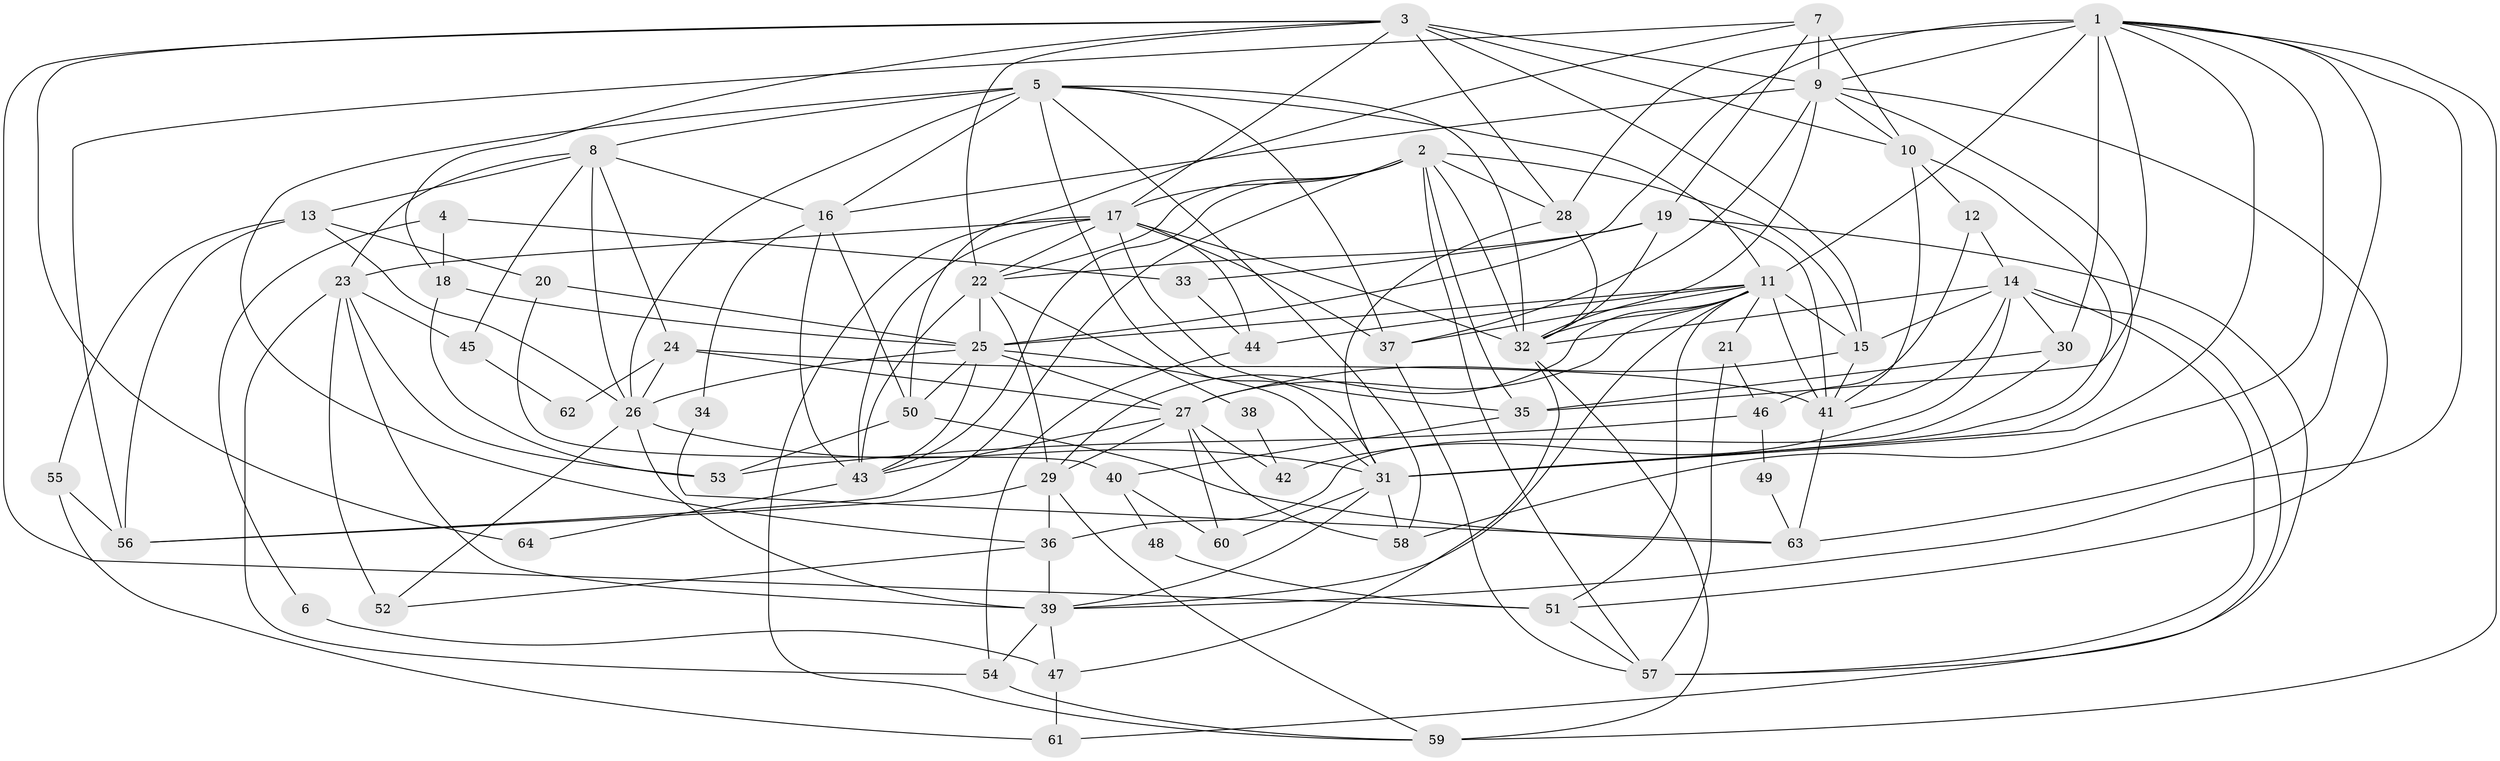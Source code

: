 // original degree distribution, {3: 0.2578125, 4: 0.3125, 6: 0.1015625, 2: 0.1171875, 5: 0.1796875, 9: 0.0078125, 7: 0.0234375}
// Generated by graph-tools (version 1.1) at 2025/36/03/09/25 02:36:23]
// undirected, 64 vertices, 174 edges
graph export_dot {
graph [start="1"]
  node [color=gray90,style=filled];
  1;
  2;
  3;
  4;
  5;
  6;
  7;
  8;
  9;
  10;
  11;
  12;
  13;
  14;
  15;
  16;
  17;
  18;
  19;
  20;
  21;
  22;
  23;
  24;
  25;
  26;
  27;
  28;
  29;
  30;
  31;
  32;
  33;
  34;
  35;
  36;
  37;
  38;
  39;
  40;
  41;
  42;
  43;
  44;
  45;
  46;
  47;
  48;
  49;
  50;
  51;
  52;
  53;
  54;
  55;
  56;
  57;
  58;
  59;
  60;
  61;
  62;
  63;
  64;
  1 -- 9 [weight=1.0];
  1 -- 11 [weight=1.0];
  1 -- 25 [weight=2.0];
  1 -- 28 [weight=3.0];
  1 -- 30 [weight=1.0];
  1 -- 31 [weight=1.0];
  1 -- 35 [weight=1.0];
  1 -- 39 [weight=1.0];
  1 -- 58 [weight=1.0];
  1 -- 59 [weight=2.0];
  1 -- 63 [weight=1.0];
  2 -- 15 [weight=1.0];
  2 -- 17 [weight=2.0];
  2 -- 22 [weight=1.0];
  2 -- 28 [weight=1.0];
  2 -- 32 [weight=1.0];
  2 -- 35 [weight=1.0];
  2 -- 43 [weight=1.0];
  2 -- 56 [weight=1.0];
  2 -- 57 [weight=1.0];
  3 -- 9 [weight=1.0];
  3 -- 10 [weight=1.0];
  3 -- 15 [weight=1.0];
  3 -- 17 [weight=1.0];
  3 -- 18 [weight=1.0];
  3 -- 22 [weight=1.0];
  3 -- 28 [weight=2.0];
  3 -- 51 [weight=1.0];
  3 -- 64 [weight=1.0];
  4 -- 6 [weight=1.0];
  4 -- 18 [weight=1.0];
  4 -- 33 [weight=1.0];
  5 -- 8 [weight=1.0];
  5 -- 11 [weight=2.0];
  5 -- 16 [weight=1.0];
  5 -- 26 [weight=1.0];
  5 -- 31 [weight=1.0];
  5 -- 32 [weight=1.0];
  5 -- 36 [weight=1.0];
  5 -- 37 [weight=1.0];
  5 -- 58 [weight=1.0];
  6 -- 47 [weight=1.0];
  7 -- 9 [weight=3.0];
  7 -- 10 [weight=1.0];
  7 -- 19 [weight=1.0];
  7 -- 50 [weight=1.0];
  7 -- 56 [weight=1.0];
  8 -- 13 [weight=1.0];
  8 -- 16 [weight=1.0];
  8 -- 23 [weight=1.0];
  8 -- 24 [weight=1.0];
  8 -- 26 [weight=1.0];
  8 -- 45 [weight=1.0];
  9 -- 10 [weight=1.0];
  9 -- 16 [weight=1.0];
  9 -- 31 [weight=2.0];
  9 -- 32 [weight=1.0];
  9 -- 37 [weight=1.0];
  9 -- 51 [weight=1.0];
  10 -- 12 [weight=1.0];
  10 -- 31 [weight=1.0];
  10 -- 41 [weight=1.0];
  11 -- 15 [weight=1.0];
  11 -- 21 [weight=1.0];
  11 -- 25 [weight=2.0];
  11 -- 27 [weight=1.0];
  11 -- 29 [weight=1.0];
  11 -- 32 [weight=1.0];
  11 -- 37 [weight=1.0];
  11 -- 39 [weight=1.0];
  11 -- 41 [weight=1.0];
  11 -- 44 [weight=1.0];
  11 -- 51 [weight=2.0];
  12 -- 14 [weight=1.0];
  12 -- 46 [weight=1.0];
  13 -- 20 [weight=1.0];
  13 -- 26 [weight=1.0];
  13 -- 55 [weight=1.0];
  13 -- 56 [weight=1.0];
  14 -- 15 [weight=1.0];
  14 -- 30 [weight=1.0];
  14 -- 32 [weight=1.0];
  14 -- 41 [weight=1.0];
  14 -- 42 [weight=1.0];
  14 -- 57 [weight=1.0];
  14 -- 61 [weight=1.0];
  15 -- 27 [weight=1.0];
  15 -- 41 [weight=1.0];
  16 -- 34 [weight=1.0];
  16 -- 43 [weight=1.0];
  16 -- 50 [weight=1.0];
  17 -- 22 [weight=1.0];
  17 -- 23 [weight=1.0];
  17 -- 32 [weight=1.0];
  17 -- 35 [weight=1.0];
  17 -- 37 [weight=1.0];
  17 -- 43 [weight=1.0];
  17 -- 44 [weight=1.0];
  17 -- 59 [weight=1.0];
  18 -- 25 [weight=1.0];
  18 -- 53 [weight=1.0];
  19 -- 22 [weight=1.0];
  19 -- 32 [weight=1.0];
  19 -- 33 [weight=1.0];
  19 -- 41 [weight=1.0];
  19 -- 57 [weight=1.0];
  20 -- 25 [weight=1.0];
  20 -- 40 [weight=1.0];
  21 -- 46 [weight=1.0];
  21 -- 57 [weight=1.0];
  22 -- 25 [weight=1.0];
  22 -- 29 [weight=1.0];
  22 -- 38 [weight=1.0];
  22 -- 43 [weight=2.0];
  23 -- 39 [weight=1.0];
  23 -- 45 [weight=1.0];
  23 -- 52 [weight=1.0];
  23 -- 53 [weight=1.0];
  23 -- 54 [weight=1.0];
  24 -- 26 [weight=1.0];
  24 -- 27 [weight=1.0];
  24 -- 41 [weight=1.0];
  24 -- 62 [weight=1.0];
  25 -- 26 [weight=1.0];
  25 -- 27 [weight=3.0];
  25 -- 31 [weight=2.0];
  25 -- 43 [weight=1.0];
  25 -- 50 [weight=1.0];
  26 -- 31 [weight=1.0];
  26 -- 39 [weight=1.0];
  26 -- 52 [weight=1.0];
  27 -- 29 [weight=1.0];
  27 -- 42 [weight=1.0];
  27 -- 43 [weight=1.0];
  27 -- 58 [weight=1.0];
  27 -- 60 [weight=1.0];
  28 -- 31 [weight=1.0];
  28 -- 32 [weight=1.0];
  29 -- 36 [weight=1.0];
  29 -- 56 [weight=1.0];
  29 -- 59 [weight=1.0];
  30 -- 35 [weight=1.0];
  30 -- 36 [weight=1.0];
  31 -- 39 [weight=1.0];
  31 -- 58 [weight=1.0];
  31 -- 60 [weight=1.0];
  32 -- 47 [weight=1.0];
  32 -- 59 [weight=1.0];
  33 -- 44 [weight=1.0];
  34 -- 63 [weight=1.0];
  35 -- 40 [weight=1.0];
  36 -- 39 [weight=2.0];
  36 -- 52 [weight=1.0];
  37 -- 57 [weight=1.0];
  38 -- 42 [weight=1.0];
  39 -- 47 [weight=1.0];
  39 -- 54 [weight=1.0];
  40 -- 48 [weight=1.0];
  40 -- 60 [weight=1.0];
  41 -- 63 [weight=1.0];
  43 -- 64 [weight=1.0];
  44 -- 54 [weight=1.0];
  45 -- 62 [weight=1.0];
  46 -- 49 [weight=1.0];
  46 -- 53 [weight=1.0];
  47 -- 61 [weight=1.0];
  48 -- 51 [weight=1.0];
  49 -- 63 [weight=1.0];
  50 -- 53 [weight=1.0];
  50 -- 63 [weight=1.0];
  51 -- 57 [weight=1.0];
  54 -- 59 [weight=1.0];
  55 -- 56 [weight=1.0];
  55 -- 61 [weight=1.0];
}

